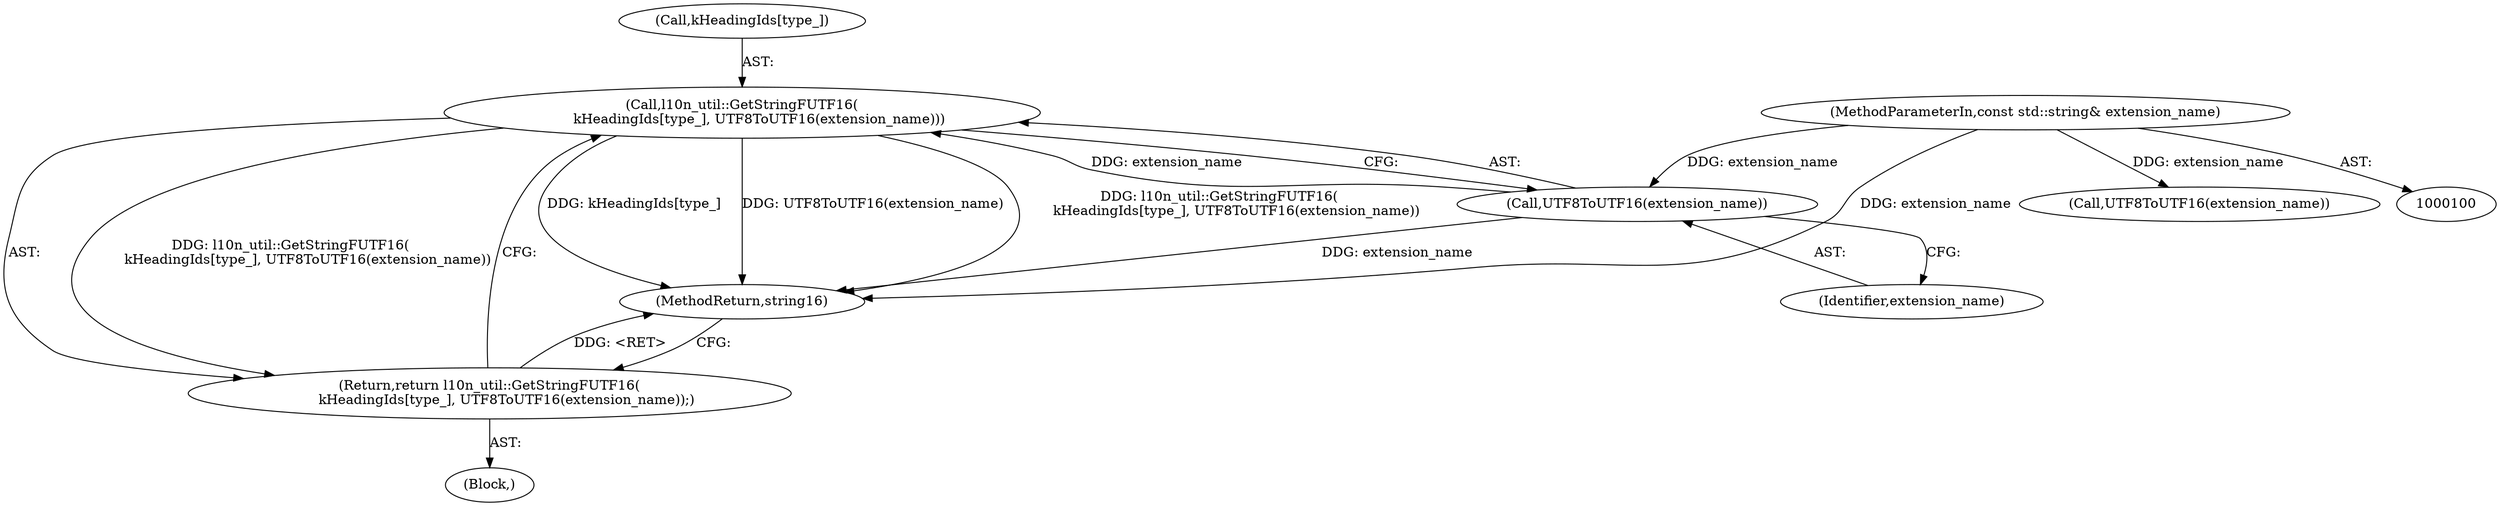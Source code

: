digraph "0_Chrome_283fb25624bf253d120708152e23cf9143519198_0@array" {
"1000114" [label="(Call,l10n_util::GetStringFUTF16(\n        kHeadingIds[type_], UTF8ToUTF16(extension_name)))"];
"1000118" [label="(Call,UTF8ToUTF16(extension_name))"];
"1000101" [label="(MethodParameterIn,const std::string& extension_name)"];
"1000113" [label="(Return,return l10n_util::GetStringFUTF16(\n        kHeadingIds[type_], UTF8ToUTF16(extension_name));)"];
"1000115" [label="(Call,kHeadingIds[type_])"];
"1000114" [label="(Call,l10n_util::GetStringFUTF16(\n        kHeadingIds[type_], UTF8ToUTF16(extension_name)))"];
"1000109" [label="(Call,UTF8ToUTF16(extension_name))"];
"1000112" [label="(Block,)"];
"1000119" [label="(Identifier,extension_name)"];
"1000101" [label="(MethodParameterIn,const std::string& extension_name)"];
"1000113" [label="(Return,return l10n_util::GetStringFUTF16(\n        kHeadingIds[type_], UTF8ToUTF16(extension_name));)"];
"1000118" [label="(Call,UTF8ToUTF16(extension_name))"];
"1000120" [label="(MethodReturn,string16)"];
"1000114" -> "1000113"  [label="AST: "];
"1000114" -> "1000118"  [label="CFG: "];
"1000115" -> "1000114"  [label="AST: "];
"1000118" -> "1000114"  [label="AST: "];
"1000113" -> "1000114"  [label="CFG: "];
"1000114" -> "1000120"  [label="DDG: l10n_util::GetStringFUTF16(\n        kHeadingIds[type_], UTF8ToUTF16(extension_name))"];
"1000114" -> "1000120"  [label="DDG: kHeadingIds[type_]"];
"1000114" -> "1000120"  [label="DDG: UTF8ToUTF16(extension_name)"];
"1000114" -> "1000113"  [label="DDG: l10n_util::GetStringFUTF16(\n        kHeadingIds[type_], UTF8ToUTF16(extension_name))"];
"1000118" -> "1000114"  [label="DDG: extension_name"];
"1000118" -> "1000119"  [label="CFG: "];
"1000119" -> "1000118"  [label="AST: "];
"1000118" -> "1000120"  [label="DDG: extension_name"];
"1000101" -> "1000118"  [label="DDG: extension_name"];
"1000101" -> "1000100"  [label="AST: "];
"1000101" -> "1000120"  [label="DDG: extension_name"];
"1000101" -> "1000109"  [label="DDG: extension_name"];
"1000113" -> "1000112"  [label="AST: "];
"1000120" -> "1000113"  [label="CFG: "];
"1000113" -> "1000120"  [label="DDG: <RET>"];
}
